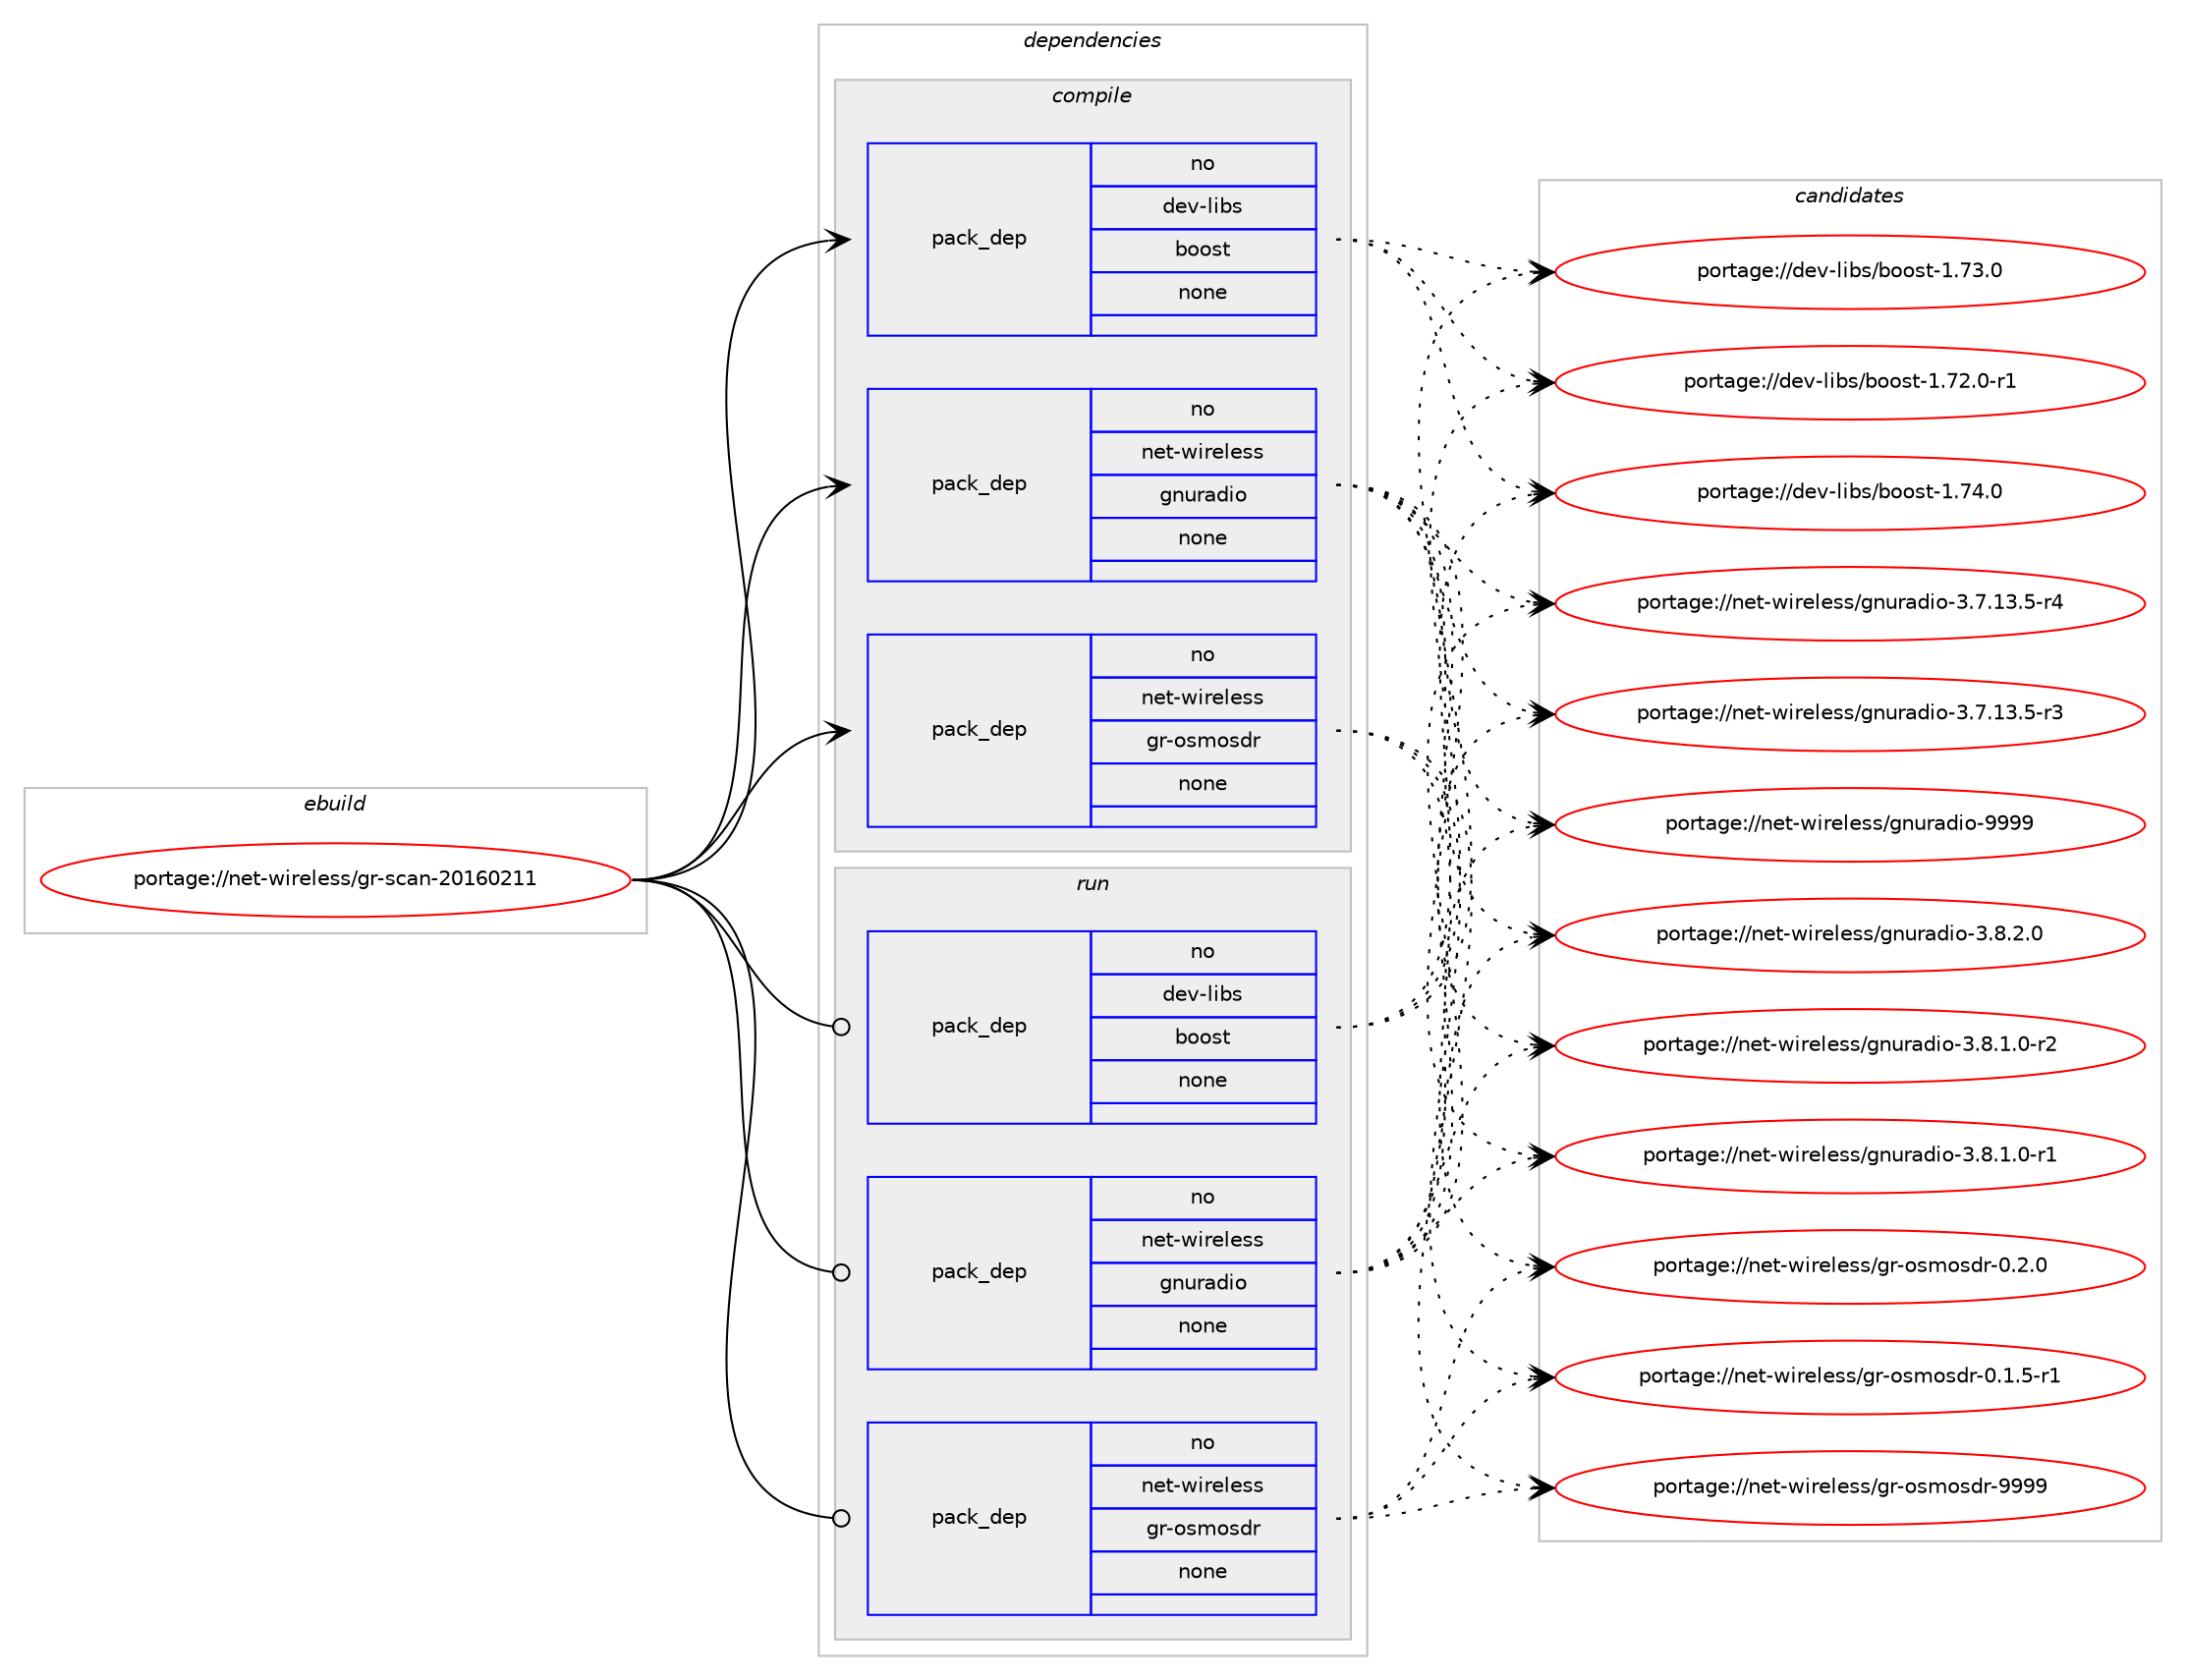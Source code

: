 digraph prolog {

# *************
# Graph options
# *************

newrank=true;
concentrate=true;
compound=true;
graph [rankdir=LR,fontname=Helvetica,fontsize=10,ranksep=1.5];#, ranksep=2.5, nodesep=0.2];
edge  [arrowhead=vee];
node  [fontname=Helvetica,fontsize=10];

# **********
# The ebuild
# **********

subgraph cluster_leftcol {
color=gray;
rank=same;
label=<<i>ebuild</i>>;
id [label="portage://net-wireless/gr-scan-20160211", color=red, width=4, href="../net-wireless/gr-scan-20160211.svg"];
}

# ****************
# The dependencies
# ****************

subgraph cluster_midcol {
color=gray;
label=<<i>dependencies</i>>;
subgraph cluster_compile {
fillcolor="#eeeeee";
style=filled;
label=<<i>compile</i>>;
subgraph pack2864 {
dependency3403 [label=<<TABLE BORDER="0" CELLBORDER="1" CELLSPACING="0" CELLPADDING="4" WIDTH="220"><TR><TD ROWSPAN="6" CELLPADDING="30">pack_dep</TD></TR><TR><TD WIDTH="110">no</TD></TR><TR><TD>dev-libs</TD></TR><TR><TD>boost</TD></TR><TR><TD>none</TD></TR><TR><TD></TD></TR></TABLE>>, shape=none, color=blue];
}
id:e -> dependency3403:w [weight=20,style="solid",arrowhead="vee"];
subgraph pack2865 {
dependency3404 [label=<<TABLE BORDER="0" CELLBORDER="1" CELLSPACING="0" CELLPADDING="4" WIDTH="220"><TR><TD ROWSPAN="6" CELLPADDING="30">pack_dep</TD></TR><TR><TD WIDTH="110">no</TD></TR><TR><TD>net-wireless</TD></TR><TR><TD>gnuradio</TD></TR><TR><TD>none</TD></TR><TR><TD></TD></TR></TABLE>>, shape=none, color=blue];
}
id:e -> dependency3404:w [weight=20,style="solid",arrowhead="vee"];
subgraph pack2866 {
dependency3405 [label=<<TABLE BORDER="0" CELLBORDER="1" CELLSPACING="0" CELLPADDING="4" WIDTH="220"><TR><TD ROWSPAN="6" CELLPADDING="30">pack_dep</TD></TR><TR><TD WIDTH="110">no</TD></TR><TR><TD>net-wireless</TD></TR><TR><TD>gr-osmosdr</TD></TR><TR><TD>none</TD></TR><TR><TD></TD></TR></TABLE>>, shape=none, color=blue];
}
id:e -> dependency3405:w [weight=20,style="solid",arrowhead="vee"];
}
subgraph cluster_compileandrun {
fillcolor="#eeeeee";
style=filled;
label=<<i>compile and run</i>>;
}
subgraph cluster_run {
fillcolor="#eeeeee";
style=filled;
label=<<i>run</i>>;
subgraph pack2867 {
dependency3406 [label=<<TABLE BORDER="0" CELLBORDER="1" CELLSPACING="0" CELLPADDING="4" WIDTH="220"><TR><TD ROWSPAN="6" CELLPADDING="30">pack_dep</TD></TR><TR><TD WIDTH="110">no</TD></TR><TR><TD>dev-libs</TD></TR><TR><TD>boost</TD></TR><TR><TD>none</TD></TR><TR><TD></TD></TR></TABLE>>, shape=none, color=blue];
}
id:e -> dependency3406:w [weight=20,style="solid",arrowhead="odot"];
subgraph pack2868 {
dependency3407 [label=<<TABLE BORDER="0" CELLBORDER="1" CELLSPACING="0" CELLPADDING="4" WIDTH="220"><TR><TD ROWSPAN="6" CELLPADDING="30">pack_dep</TD></TR><TR><TD WIDTH="110">no</TD></TR><TR><TD>net-wireless</TD></TR><TR><TD>gnuradio</TD></TR><TR><TD>none</TD></TR><TR><TD></TD></TR></TABLE>>, shape=none, color=blue];
}
id:e -> dependency3407:w [weight=20,style="solid",arrowhead="odot"];
subgraph pack2869 {
dependency3408 [label=<<TABLE BORDER="0" CELLBORDER="1" CELLSPACING="0" CELLPADDING="4" WIDTH="220"><TR><TD ROWSPAN="6" CELLPADDING="30">pack_dep</TD></TR><TR><TD WIDTH="110">no</TD></TR><TR><TD>net-wireless</TD></TR><TR><TD>gr-osmosdr</TD></TR><TR><TD>none</TD></TR><TR><TD></TD></TR></TABLE>>, shape=none, color=blue];
}
id:e -> dependency3408:w [weight=20,style="solid",arrowhead="odot"];
}
}

# **************
# The candidates
# **************

subgraph cluster_choices {
rank=same;
color=gray;
label=<<i>candidates</i>>;

subgraph choice2864 {
color=black;
nodesep=1;
choice1001011184510810598115479811111111511645494655524648 [label="portage://dev-libs/boost-1.74.0", color=red, width=4,href="../dev-libs/boost-1.74.0.svg"];
choice1001011184510810598115479811111111511645494655514648 [label="portage://dev-libs/boost-1.73.0", color=red, width=4,href="../dev-libs/boost-1.73.0.svg"];
choice10010111845108105981154798111111115116454946555046484511449 [label="portage://dev-libs/boost-1.72.0-r1", color=red, width=4,href="../dev-libs/boost-1.72.0-r1.svg"];
dependency3403:e -> choice1001011184510810598115479811111111511645494655524648:w [style=dotted,weight="100"];
dependency3403:e -> choice1001011184510810598115479811111111511645494655514648:w [style=dotted,weight="100"];
dependency3403:e -> choice10010111845108105981154798111111115116454946555046484511449:w [style=dotted,weight="100"];
}
subgraph choice2865 {
color=black;
nodesep=1;
choice1101011164511910511410110810111511547103110117114971001051114557575757 [label="portage://net-wireless/gnuradio-9999", color=red, width=4,href="../net-wireless/gnuradio-9999.svg"];
choice1101011164511910511410110810111511547103110117114971001051114551465646504648 [label="portage://net-wireless/gnuradio-3.8.2.0", color=red, width=4,href="../net-wireless/gnuradio-3.8.2.0.svg"];
choice11010111645119105114101108101115115471031101171149710010511145514656464946484511450 [label="portage://net-wireless/gnuradio-3.8.1.0-r2", color=red, width=4,href="../net-wireless/gnuradio-3.8.1.0-r2.svg"];
choice11010111645119105114101108101115115471031101171149710010511145514656464946484511449 [label="portage://net-wireless/gnuradio-3.8.1.0-r1", color=red, width=4,href="../net-wireless/gnuradio-3.8.1.0-r1.svg"];
choice1101011164511910511410110810111511547103110117114971001051114551465546495146534511452 [label="portage://net-wireless/gnuradio-3.7.13.5-r4", color=red, width=4,href="../net-wireless/gnuradio-3.7.13.5-r4.svg"];
choice1101011164511910511410110810111511547103110117114971001051114551465546495146534511451 [label="portage://net-wireless/gnuradio-3.7.13.5-r3", color=red, width=4,href="../net-wireless/gnuradio-3.7.13.5-r3.svg"];
dependency3404:e -> choice1101011164511910511410110810111511547103110117114971001051114557575757:w [style=dotted,weight="100"];
dependency3404:e -> choice1101011164511910511410110810111511547103110117114971001051114551465646504648:w [style=dotted,weight="100"];
dependency3404:e -> choice11010111645119105114101108101115115471031101171149710010511145514656464946484511450:w [style=dotted,weight="100"];
dependency3404:e -> choice11010111645119105114101108101115115471031101171149710010511145514656464946484511449:w [style=dotted,weight="100"];
dependency3404:e -> choice1101011164511910511410110810111511547103110117114971001051114551465546495146534511452:w [style=dotted,weight="100"];
dependency3404:e -> choice1101011164511910511410110810111511547103110117114971001051114551465546495146534511451:w [style=dotted,weight="100"];
}
subgraph choice2866 {
color=black;
nodesep=1;
choice1101011164511910511410110810111511547103114451111151091111151001144557575757 [label="portage://net-wireless/gr-osmosdr-9999", color=red, width=4,href="../net-wireless/gr-osmosdr-9999.svg"];
choice110101116451191051141011081011151154710311445111115109111115100114454846504648 [label="portage://net-wireless/gr-osmosdr-0.2.0", color=red, width=4,href="../net-wireless/gr-osmosdr-0.2.0.svg"];
choice1101011164511910511410110810111511547103114451111151091111151001144548464946534511449 [label="portage://net-wireless/gr-osmosdr-0.1.5-r1", color=red, width=4,href="../net-wireless/gr-osmosdr-0.1.5-r1.svg"];
dependency3405:e -> choice1101011164511910511410110810111511547103114451111151091111151001144557575757:w [style=dotted,weight="100"];
dependency3405:e -> choice110101116451191051141011081011151154710311445111115109111115100114454846504648:w [style=dotted,weight="100"];
dependency3405:e -> choice1101011164511910511410110810111511547103114451111151091111151001144548464946534511449:w [style=dotted,weight="100"];
}
subgraph choice2867 {
color=black;
nodesep=1;
choice1001011184510810598115479811111111511645494655524648 [label="portage://dev-libs/boost-1.74.0", color=red, width=4,href="../dev-libs/boost-1.74.0.svg"];
choice1001011184510810598115479811111111511645494655514648 [label="portage://dev-libs/boost-1.73.0", color=red, width=4,href="../dev-libs/boost-1.73.0.svg"];
choice10010111845108105981154798111111115116454946555046484511449 [label="portage://dev-libs/boost-1.72.0-r1", color=red, width=4,href="../dev-libs/boost-1.72.0-r1.svg"];
dependency3406:e -> choice1001011184510810598115479811111111511645494655524648:w [style=dotted,weight="100"];
dependency3406:e -> choice1001011184510810598115479811111111511645494655514648:w [style=dotted,weight="100"];
dependency3406:e -> choice10010111845108105981154798111111115116454946555046484511449:w [style=dotted,weight="100"];
}
subgraph choice2868 {
color=black;
nodesep=1;
choice1101011164511910511410110810111511547103110117114971001051114557575757 [label="portage://net-wireless/gnuradio-9999", color=red, width=4,href="../net-wireless/gnuradio-9999.svg"];
choice1101011164511910511410110810111511547103110117114971001051114551465646504648 [label="portage://net-wireless/gnuradio-3.8.2.0", color=red, width=4,href="../net-wireless/gnuradio-3.8.2.0.svg"];
choice11010111645119105114101108101115115471031101171149710010511145514656464946484511450 [label="portage://net-wireless/gnuradio-3.8.1.0-r2", color=red, width=4,href="../net-wireless/gnuradio-3.8.1.0-r2.svg"];
choice11010111645119105114101108101115115471031101171149710010511145514656464946484511449 [label="portage://net-wireless/gnuradio-3.8.1.0-r1", color=red, width=4,href="../net-wireless/gnuradio-3.8.1.0-r1.svg"];
choice1101011164511910511410110810111511547103110117114971001051114551465546495146534511452 [label="portage://net-wireless/gnuradio-3.7.13.5-r4", color=red, width=4,href="../net-wireless/gnuradio-3.7.13.5-r4.svg"];
choice1101011164511910511410110810111511547103110117114971001051114551465546495146534511451 [label="portage://net-wireless/gnuradio-3.7.13.5-r3", color=red, width=4,href="../net-wireless/gnuradio-3.7.13.5-r3.svg"];
dependency3407:e -> choice1101011164511910511410110810111511547103110117114971001051114557575757:w [style=dotted,weight="100"];
dependency3407:e -> choice1101011164511910511410110810111511547103110117114971001051114551465646504648:w [style=dotted,weight="100"];
dependency3407:e -> choice11010111645119105114101108101115115471031101171149710010511145514656464946484511450:w [style=dotted,weight="100"];
dependency3407:e -> choice11010111645119105114101108101115115471031101171149710010511145514656464946484511449:w [style=dotted,weight="100"];
dependency3407:e -> choice1101011164511910511410110810111511547103110117114971001051114551465546495146534511452:w [style=dotted,weight="100"];
dependency3407:e -> choice1101011164511910511410110810111511547103110117114971001051114551465546495146534511451:w [style=dotted,weight="100"];
}
subgraph choice2869 {
color=black;
nodesep=1;
choice1101011164511910511410110810111511547103114451111151091111151001144557575757 [label="portage://net-wireless/gr-osmosdr-9999", color=red, width=4,href="../net-wireless/gr-osmosdr-9999.svg"];
choice110101116451191051141011081011151154710311445111115109111115100114454846504648 [label="portage://net-wireless/gr-osmosdr-0.2.0", color=red, width=4,href="../net-wireless/gr-osmosdr-0.2.0.svg"];
choice1101011164511910511410110810111511547103114451111151091111151001144548464946534511449 [label="portage://net-wireless/gr-osmosdr-0.1.5-r1", color=red, width=4,href="../net-wireless/gr-osmosdr-0.1.5-r1.svg"];
dependency3408:e -> choice1101011164511910511410110810111511547103114451111151091111151001144557575757:w [style=dotted,weight="100"];
dependency3408:e -> choice110101116451191051141011081011151154710311445111115109111115100114454846504648:w [style=dotted,weight="100"];
dependency3408:e -> choice1101011164511910511410110810111511547103114451111151091111151001144548464946534511449:w [style=dotted,weight="100"];
}
}

}
